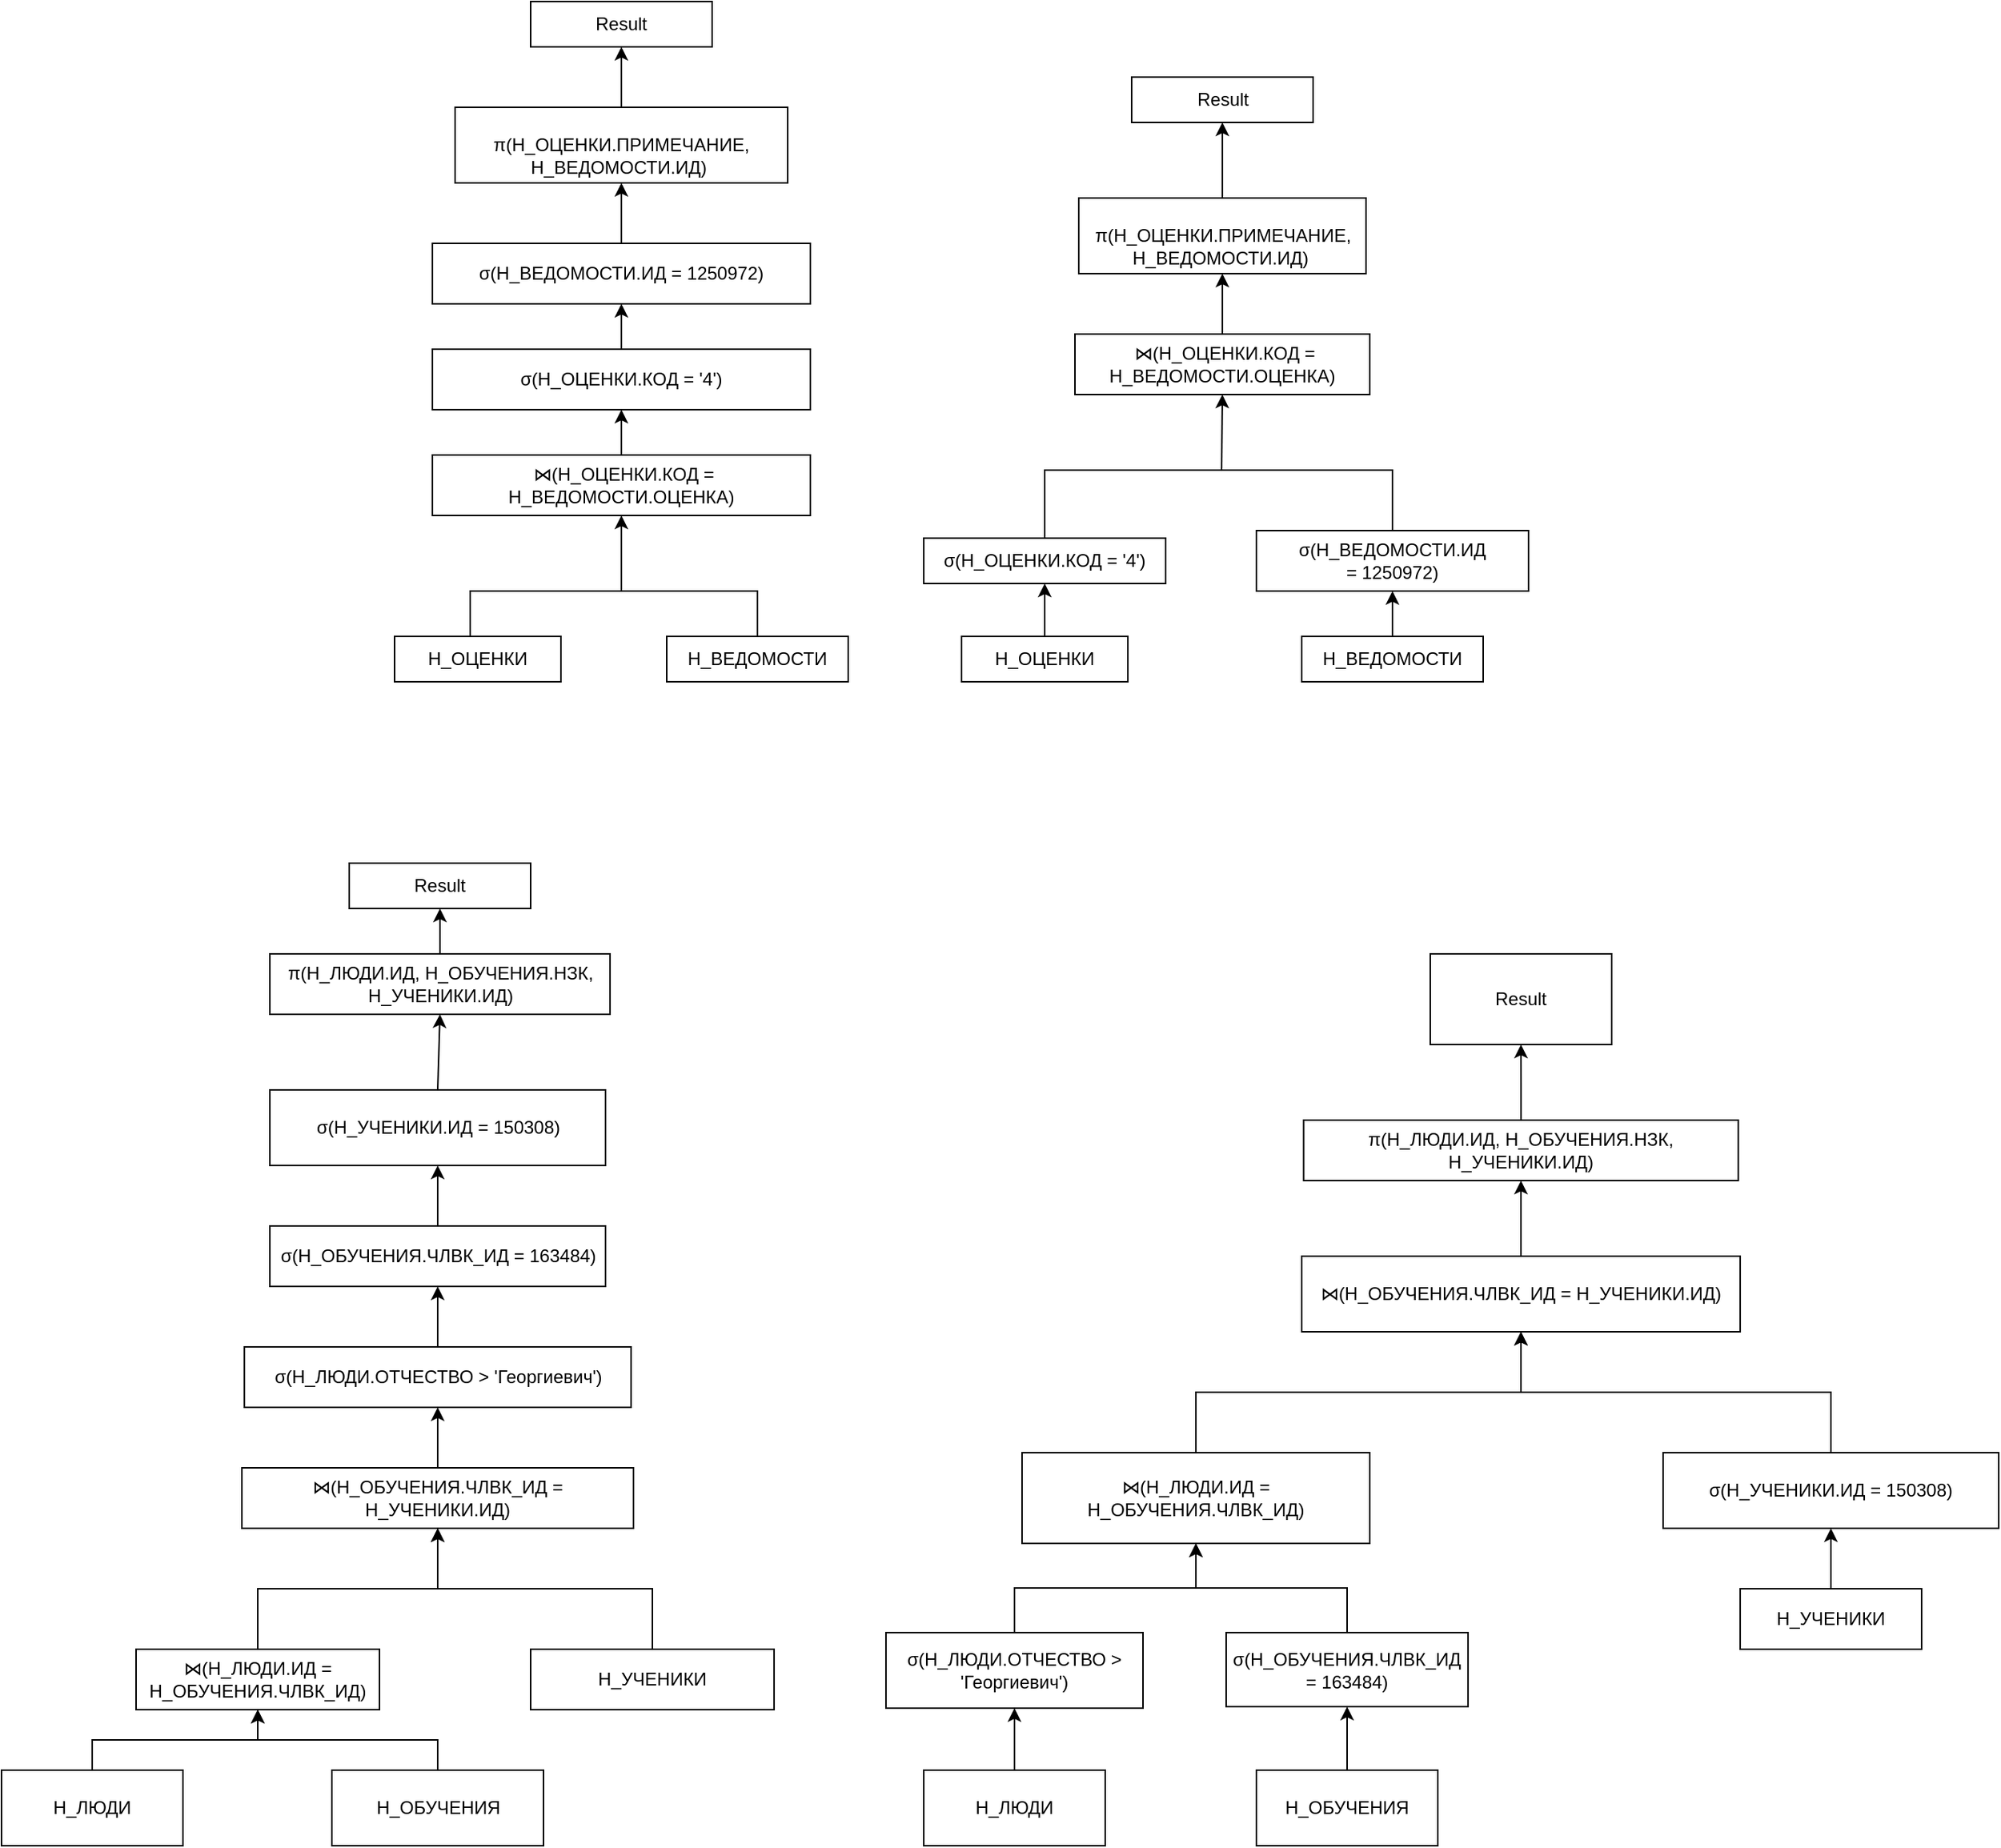 <mxfile version="21.3.0" type="device">
  <diagram name="Страница 1" id="lDATpKI6eo5mDSG3D2Ia">
    <mxGraphModel dx="1761" dy="506" grid="1" gridSize="10" guides="1" tooltips="1" connect="1" arrows="1" fold="1" page="1" pageScale="1" pageWidth="827" pageHeight="1169" math="0" shadow="0">
      <root>
        <mxCell id="0" />
        <mxCell id="1" parent="0" />
        <mxCell id="hbX5LYNreYWSJPsHMpTM-1" value="Result" style="rounded=0;whiteSpace=wrap;html=1;" vertex="1" parent="1">
          <mxGeometry x="300" y="90" width="120" height="30" as="geometry" />
        </mxCell>
        <mxCell id="hbX5LYNreYWSJPsHMpTM-2" value="" style="endArrow=classic;html=1;rounded=0;entryX=0.5;entryY=1;entryDx=0;entryDy=0;exitX=0.5;exitY=0;exitDx=0;exitDy=0;" edge="1" parent="1" source="hbX5LYNreYWSJPsHMpTM-3" target="hbX5LYNreYWSJPsHMpTM-1">
          <mxGeometry width="50" height="50" relative="1" as="geometry">
            <mxPoint x="280" y="160" as="sourcePoint" />
            <mxPoint x="240" y="120" as="targetPoint" />
          </mxGeometry>
        </mxCell>
        <mxCell id="hbX5LYNreYWSJPsHMpTM-3" value="&lt;br&gt;π(Н_ОЦЕНКИ.ПРИМЕЧАНИЕ, Н_ВЕДОМОСТИ.ИД)&amp;nbsp;" style="rounded=0;whiteSpace=wrap;html=1;" vertex="1" parent="1">
          <mxGeometry x="250" y="160" width="220" height="50" as="geometry" />
        </mxCell>
        <mxCell id="hbX5LYNreYWSJPsHMpTM-4" value="" style="endArrow=classic;html=1;rounded=0;entryX=0.5;entryY=1;entryDx=0;entryDy=0;" edge="1" parent="1" target="hbX5LYNreYWSJPsHMpTM-3">
          <mxGeometry width="50" height="50" relative="1" as="geometry">
            <mxPoint x="360" y="280" as="sourcePoint" />
            <mxPoint x="370" y="230" as="targetPoint" />
          </mxGeometry>
        </mxCell>
        <mxCell id="hbX5LYNreYWSJPsHMpTM-5" value="σ(Н_ВЕДОМОСТИ.ИД =&amp;nbsp;1250972)" style="rounded=0;whiteSpace=wrap;html=1;" vertex="1" parent="1">
          <mxGeometry x="235" y="250" width="250" height="40" as="geometry" />
        </mxCell>
        <mxCell id="hbX5LYNreYWSJPsHMpTM-6" value="σ(Н_ОЦЕНКИ.КОД = &#39;4&#39;)" style="rounded=0;whiteSpace=wrap;html=1;" vertex="1" parent="1">
          <mxGeometry x="235" y="320" width="250" height="40" as="geometry" />
        </mxCell>
        <mxCell id="hbX5LYNreYWSJPsHMpTM-7" value="" style="endArrow=classic;html=1;rounded=0;entryX=0.5;entryY=1;entryDx=0;entryDy=0;exitX=0.5;exitY=0;exitDx=0;exitDy=0;" edge="1" parent="1" source="hbX5LYNreYWSJPsHMpTM-6" target="hbX5LYNreYWSJPsHMpTM-5">
          <mxGeometry width="50" height="50" relative="1" as="geometry">
            <mxPoint x="310" y="370" as="sourcePoint" />
            <mxPoint x="360" y="330" as="targetPoint" />
          </mxGeometry>
        </mxCell>
        <mxCell id="hbX5LYNreYWSJPsHMpTM-8" value="Н_ОЦЕНКИ" style="rounded=0;whiteSpace=wrap;html=1;" vertex="1" parent="1">
          <mxGeometry x="210" y="510" width="110" height="30" as="geometry" />
        </mxCell>
        <mxCell id="hbX5LYNreYWSJPsHMpTM-9" value="Н_ВЕДОМОСТИ" style="rounded=0;whiteSpace=wrap;html=1;" vertex="1" parent="1">
          <mxGeometry x="390" y="510" width="120" height="30" as="geometry" />
        </mxCell>
        <mxCell id="hbX5LYNreYWSJPsHMpTM-11" value="" style="endArrow=none;html=1;rounded=0;entryX=0.5;entryY=0;entryDx=0;entryDy=0;" edge="1" parent="1" target="hbX5LYNreYWSJPsHMpTM-9">
          <mxGeometry width="50" height="50" relative="1" as="geometry">
            <mxPoint x="260" y="510" as="sourcePoint" />
            <mxPoint x="490" y="420" as="targetPoint" />
            <Array as="points">
              <mxPoint x="260" y="480" />
              <mxPoint x="350" y="480" />
              <mxPoint x="370" y="480" />
              <mxPoint x="450" y="480" />
            </Array>
          </mxGeometry>
        </mxCell>
        <mxCell id="hbX5LYNreYWSJPsHMpTM-13" value="Result" style="rounded=0;whiteSpace=wrap;html=1;" vertex="1" parent="1">
          <mxGeometry x="697.5" y="140" width="120" height="30" as="geometry" />
        </mxCell>
        <mxCell id="hbX5LYNreYWSJPsHMpTM-14" value="" style="endArrow=classic;html=1;rounded=0;entryX=0.5;entryY=1;entryDx=0;entryDy=0;exitX=0.5;exitY=0;exitDx=0;exitDy=0;" edge="1" parent="1" source="hbX5LYNreYWSJPsHMpTM-15" target="hbX5LYNreYWSJPsHMpTM-13">
          <mxGeometry width="50" height="50" relative="1" as="geometry">
            <mxPoint x="710" y="160" as="sourcePoint" />
            <mxPoint x="700" y="140" as="targetPoint" />
          </mxGeometry>
        </mxCell>
        <mxCell id="hbX5LYNreYWSJPsHMpTM-15" value="&lt;br style=&quot;border-color: var(--border-color);&quot;&gt;π(Н_ОЦЕНКИ.ПРИМЕЧАНИЕ, Н_ВЕДОМОСТИ.ИД)&amp;nbsp;" style="rounded=0;whiteSpace=wrap;html=1;" vertex="1" parent="1">
          <mxGeometry x="662.5" y="220" width="190" height="50" as="geometry" />
        </mxCell>
        <mxCell id="hbX5LYNreYWSJPsHMpTM-16" value="&amp;nbsp;⋈(Н_ОЦЕНКИ.КОД = Н_ВЕДОМОСТИ.ОЦЕНКА)" style="rounded=0;whiteSpace=wrap;html=1;" vertex="1" parent="1">
          <mxGeometry x="235" y="390" width="250" height="40" as="geometry" />
        </mxCell>
        <mxCell id="hbX5LYNreYWSJPsHMpTM-17" value="" style="endArrow=classic;html=1;rounded=0;entryX=0.5;entryY=1;entryDx=0;entryDy=0;" edge="1" parent="1" target="hbX5LYNreYWSJPsHMpTM-16">
          <mxGeometry width="50" height="50" relative="1" as="geometry">
            <mxPoint x="360" y="480" as="sourcePoint" />
            <mxPoint x="190" y="490" as="targetPoint" />
          </mxGeometry>
        </mxCell>
        <mxCell id="hbX5LYNreYWSJPsHMpTM-18" value="" style="endArrow=classic;html=1;rounded=0;entryX=0.5;entryY=1;entryDx=0;entryDy=0;exitX=0.5;exitY=0;exitDx=0;exitDy=0;" edge="1" parent="1" source="hbX5LYNreYWSJPsHMpTM-16" target="hbX5LYNreYWSJPsHMpTM-6">
          <mxGeometry width="50" height="50" relative="1" as="geometry">
            <mxPoint x="160" y="450" as="sourcePoint" />
            <mxPoint x="210" y="400" as="targetPoint" />
          </mxGeometry>
        </mxCell>
        <mxCell id="hbX5LYNreYWSJPsHMpTM-19" value="" style="endArrow=classic;html=1;rounded=0;entryX=0.5;entryY=1;entryDx=0;entryDy=0;exitX=0.5;exitY=0;exitDx=0;exitDy=0;" edge="1" parent="1" source="hbX5LYNreYWSJPsHMpTM-20" target="hbX5LYNreYWSJPsHMpTM-15">
          <mxGeometry width="50" height="50" relative="1" as="geometry">
            <mxPoint x="710" y="250" as="sourcePoint" />
            <mxPoint x="710" y="270" as="targetPoint" />
          </mxGeometry>
        </mxCell>
        <mxCell id="hbX5LYNreYWSJPsHMpTM-20" value="&amp;nbsp;⋈(Н_ОЦЕНКИ.КОД = Н_ВЕДОМОСТИ.ОЦЕНКА)" style="rounded=0;whiteSpace=wrap;html=1;" vertex="1" parent="1">
          <mxGeometry x="660" y="310" width="195" height="40" as="geometry" />
        </mxCell>
        <mxCell id="hbX5LYNreYWSJPsHMpTM-21" value="Н_ОЦЕНКИ" style="rounded=0;whiteSpace=wrap;html=1;" vertex="1" parent="1">
          <mxGeometry x="585" y="510" width="110" height="30" as="geometry" />
        </mxCell>
        <mxCell id="hbX5LYNreYWSJPsHMpTM-22" value="Н_ВЕДОМОСТИ" style="rounded=0;whiteSpace=wrap;html=1;" vertex="1" parent="1">
          <mxGeometry x="810" y="510" width="120" height="30" as="geometry" />
        </mxCell>
        <mxCell id="hbX5LYNreYWSJPsHMpTM-24" value="" style="endArrow=classic;html=1;rounded=0;exitX=0.5;exitY=0;exitDx=0;exitDy=0;entryX=0.5;entryY=1;entryDx=0;entryDy=0;" edge="1" parent="1" source="hbX5LYNreYWSJPsHMpTM-21" target="hbX5LYNreYWSJPsHMpTM-26">
          <mxGeometry width="50" height="50" relative="1" as="geometry">
            <mxPoint x="630" y="480" as="sourcePoint" />
            <mxPoint x="615" y="480" as="targetPoint" />
          </mxGeometry>
        </mxCell>
        <mxCell id="hbX5LYNreYWSJPsHMpTM-25" value="" style="endArrow=classic;html=1;rounded=0;exitX=0.5;exitY=0;exitDx=0;exitDy=0;entryX=0.5;entryY=1;entryDx=0;entryDy=0;" edge="1" parent="1" source="hbX5LYNreYWSJPsHMpTM-22" target="hbX5LYNreYWSJPsHMpTM-27">
          <mxGeometry width="50" height="50" relative="1" as="geometry">
            <mxPoint x="780" y="470" as="sourcePoint" />
            <mxPoint x="800" y="480" as="targetPoint" />
          </mxGeometry>
        </mxCell>
        <mxCell id="hbX5LYNreYWSJPsHMpTM-26" value="σ(Н_ОЦЕНКИ.КОД = &#39;4&#39;)" style="rounded=0;whiteSpace=wrap;html=1;" vertex="1" parent="1">
          <mxGeometry x="560" y="445" width="160" height="30" as="geometry" />
        </mxCell>
        <mxCell id="hbX5LYNreYWSJPsHMpTM-27" value="σ(Н_ВЕДОМОСТИ.ИД =&amp;nbsp;1250972)" style="rounded=0;whiteSpace=wrap;html=1;" vertex="1" parent="1">
          <mxGeometry x="780" y="440" width="180" height="40" as="geometry" />
        </mxCell>
        <mxCell id="hbX5LYNreYWSJPsHMpTM-29" value="" style="endArrow=none;html=1;rounded=0;exitX=0.5;exitY=0;exitDx=0;exitDy=0;entryX=0.5;entryY=0;entryDx=0;entryDy=0;" edge="1" parent="1" source="hbX5LYNreYWSJPsHMpTM-26" target="hbX5LYNreYWSJPsHMpTM-27">
          <mxGeometry width="50" height="50" relative="1" as="geometry">
            <mxPoint x="740" y="430" as="sourcePoint" />
            <mxPoint x="880" y="400" as="targetPoint" />
            <Array as="points">
              <mxPoint x="640" y="400" />
              <mxPoint x="870" y="400" />
            </Array>
          </mxGeometry>
        </mxCell>
        <mxCell id="hbX5LYNreYWSJPsHMpTM-30" value="" style="endArrow=classic;html=1;rounded=0;entryX=0.5;entryY=1;entryDx=0;entryDy=0;" edge="1" parent="1" target="hbX5LYNreYWSJPsHMpTM-20">
          <mxGeometry width="50" height="50" relative="1" as="geometry">
            <mxPoint x="757" y="400" as="sourcePoint" />
            <mxPoint x="750" y="380" as="targetPoint" />
          </mxGeometry>
        </mxCell>
        <mxCell id="hbX5LYNreYWSJPsHMpTM-31" value="Result" style="rounded=0;whiteSpace=wrap;html=1;" vertex="1" parent="1">
          <mxGeometry x="180" y="660" width="120" height="30" as="geometry" />
        </mxCell>
        <mxCell id="hbX5LYNreYWSJPsHMpTM-33" value="π(Н_ЛЮДИ.ИД, Н_ОБУЧЕНИЯ.НЗК, Н_УЧЕНИКИ.ИД)" style="rounded=0;whiteSpace=wrap;html=1;" vertex="1" parent="1">
          <mxGeometry x="127.5" y="720" width="225" height="40" as="geometry" />
        </mxCell>
        <mxCell id="hbX5LYNreYWSJPsHMpTM-36" value="σ(Н_УЧЕНИКИ.ИД = 150308)" style="rounded=0;whiteSpace=wrap;html=1;" vertex="1" parent="1">
          <mxGeometry x="127.5" y="810" width="222" height="50" as="geometry" />
        </mxCell>
        <mxCell id="hbX5LYNreYWSJPsHMpTM-37" value="" style="endArrow=classic;html=1;rounded=0;exitX=0.5;exitY=0;exitDx=0;exitDy=0;entryX=0.5;entryY=1;entryDx=0;entryDy=0;" edge="1" parent="1" source="hbX5LYNreYWSJPsHMpTM-33" target="hbX5LYNreYWSJPsHMpTM-31">
          <mxGeometry width="50" height="50" relative="1" as="geometry">
            <mxPoint x="390" y="680" as="sourcePoint" />
            <mxPoint x="440" y="630" as="targetPoint" />
          </mxGeometry>
        </mxCell>
        <mxCell id="hbX5LYNreYWSJPsHMpTM-38" value="" style="endArrow=classic;html=1;rounded=0;exitX=0.5;exitY=0;exitDx=0;exitDy=0;entryX=0.5;entryY=1;entryDx=0;entryDy=0;" edge="1" parent="1" source="hbX5LYNreYWSJPsHMpTM-36" target="hbX5LYNreYWSJPsHMpTM-33">
          <mxGeometry width="50" height="50" relative="1" as="geometry">
            <mxPoint x="450" y="820" as="sourcePoint" />
            <mxPoint x="500" y="770" as="targetPoint" />
          </mxGeometry>
        </mxCell>
        <mxCell id="hbX5LYNreYWSJPsHMpTM-39" value="" style="endArrow=classic;html=1;rounded=0;entryX=0.5;entryY=1;entryDx=0;entryDy=0;exitX=0.5;exitY=0;exitDx=0;exitDy=0;" edge="1" parent="1" source="hbX5LYNreYWSJPsHMpTM-40" target="hbX5LYNreYWSJPsHMpTM-36">
          <mxGeometry width="50" height="50" relative="1" as="geometry">
            <mxPoint x="239" y="890" as="sourcePoint" />
            <mxPoint x="330" y="940" as="targetPoint" />
          </mxGeometry>
        </mxCell>
        <mxCell id="hbX5LYNreYWSJPsHMpTM-40" value="σ(Н_ОБУЧЕНИЯ.ЧЛВК_ИД = 163484)" style="rounded=0;whiteSpace=wrap;html=1;" vertex="1" parent="1">
          <mxGeometry x="127.5" y="900" width="222" height="40" as="geometry" />
        </mxCell>
        <mxCell id="hbX5LYNreYWSJPsHMpTM-43" style="edgeStyle=orthogonalEdgeStyle;rounded=0;orthogonalLoop=1;jettySize=auto;html=1;entryX=0.5;entryY=1;entryDx=0;entryDy=0;" edge="1" parent="1" source="hbX5LYNreYWSJPsHMpTM-41" target="hbX5LYNreYWSJPsHMpTM-40">
          <mxGeometry relative="1" as="geometry" />
        </mxCell>
        <mxCell id="hbX5LYNreYWSJPsHMpTM-41" value="σ(Н_ЛЮДИ.ОТЧЕСТВО &amp;gt; &#39;Георгиевич&#39;)" style="rounded=0;whiteSpace=wrap;html=1;" vertex="1" parent="1">
          <mxGeometry x="110.63" y="980" width="255.75" height="40" as="geometry" />
        </mxCell>
        <mxCell id="hbX5LYNreYWSJPsHMpTM-46" style="edgeStyle=orthogonalEdgeStyle;rounded=0;orthogonalLoop=1;jettySize=auto;html=1;" edge="1" parent="1" source="hbX5LYNreYWSJPsHMpTM-45" target="hbX5LYNreYWSJPsHMpTM-41">
          <mxGeometry relative="1" as="geometry" />
        </mxCell>
        <mxCell id="hbX5LYNreYWSJPsHMpTM-45" value="⋈(Н_ОБУЧЕНИЯ.ЧЛВК_ИД = Н_УЧЕНИКИ.ИД)" style="rounded=0;whiteSpace=wrap;html=1;" vertex="1" parent="1">
          <mxGeometry x="109" y="1060" width="259" height="40" as="geometry" />
        </mxCell>
        <mxCell id="hbX5LYNreYWSJPsHMpTM-53" style="edgeStyle=orthogonalEdgeStyle;rounded=0;orthogonalLoop=1;jettySize=auto;html=1;entryX=0.5;entryY=1;entryDx=0;entryDy=0;" edge="1" parent="1" source="hbX5LYNreYWSJPsHMpTM-47" target="hbX5LYNreYWSJPsHMpTM-45">
          <mxGeometry relative="1" as="geometry" />
        </mxCell>
        <mxCell id="hbX5LYNreYWSJPsHMpTM-47" value="⋈(Н_ЛЮДИ.ИД = Н_ОБУЧЕНИЯ.ЧЛВК_ИД)" style="rounded=0;whiteSpace=wrap;html=1;" vertex="1" parent="1">
          <mxGeometry x="39" y="1180" width="161" height="40" as="geometry" />
        </mxCell>
        <mxCell id="hbX5LYNreYWSJPsHMpTM-54" style="edgeStyle=orthogonalEdgeStyle;rounded=0;orthogonalLoop=1;jettySize=auto;html=1;entryX=0.5;entryY=1;entryDx=0;entryDy=0;" edge="1" parent="1" source="hbX5LYNreYWSJPsHMpTM-48" target="hbX5LYNreYWSJPsHMpTM-45">
          <mxGeometry relative="1" as="geometry" />
        </mxCell>
        <mxCell id="hbX5LYNreYWSJPsHMpTM-48" value="Н_УЧЕНИКИ" style="rounded=0;whiteSpace=wrap;html=1;" vertex="1" parent="1">
          <mxGeometry x="300" y="1180" width="161" height="40" as="geometry" />
        </mxCell>
        <mxCell id="hbX5LYNreYWSJPsHMpTM-51" style="edgeStyle=orthogonalEdgeStyle;rounded=0;orthogonalLoop=1;jettySize=auto;html=1;entryX=0.5;entryY=1;entryDx=0;entryDy=0;" edge="1" parent="1" source="hbX5LYNreYWSJPsHMpTM-49" target="hbX5LYNreYWSJPsHMpTM-47">
          <mxGeometry relative="1" as="geometry" />
        </mxCell>
        <mxCell id="hbX5LYNreYWSJPsHMpTM-49" value="Н_ЛЮДИ" style="rounded=0;whiteSpace=wrap;html=1;" vertex="1" parent="1">
          <mxGeometry x="-50" y="1260" width="120" height="50" as="geometry" />
        </mxCell>
        <mxCell id="hbX5LYNreYWSJPsHMpTM-52" style="edgeStyle=orthogonalEdgeStyle;rounded=0;orthogonalLoop=1;jettySize=auto;html=1;entryX=0.5;entryY=1;entryDx=0;entryDy=0;" edge="1" parent="1" source="hbX5LYNreYWSJPsHMpTM-50" target="hbX5LYNreYWSJPsHMpTM-47">
          <mxGeometry relative="1" as="geometry" />
        </mxCell>
        <mxCell id="hbX5LYNreYWSJPsHMpTM-50" value="Н_ОБУЧЕНИЯ" style="rounded=0;whiteSpace=wrap;html=1;" vertex="1" parent="1">
          <mxGeometry x="168.5" y="1260" width="140" height="50" as="geometry" />
        </mxCell>
        <mxCell id="hbX5LYNreYWSJPsHMpTM-59" style="edgeStyle=orthogonalEdgeStyle;rounded=0;orthogonalLoop=1;jettySize=auto;html=1;" edge="1" parent="1" source="hbX5LYNreYWSJPsHMpTM-55" target="hbX5LYNreYWSJPsHMpTM-58">
          <mxGeometry relative="1" as="geometry" />
        </mxCell>
        <mxCell id="hbX5LYNreYWSJPsHMpTM-55" value="Н_ЛЮДИ" style="rounded=0;whiteSpace=wrap;html=1;" vertex="1" parent="1">
          <mxGeometry x="560" y="1260" width="120" height="50" as="geometry" />
        </mxCell>
        <mxCell id="hbX5LYNreYWSJPsHMpTM-61" style="edgeStyle=orthogonalEdgeStyle;rounded=0;orthogonalLoop=1;jettySize=auto;html=1;entryX=0.5;entryY=1;entryDx=0;entryDy=0;" edge="1" parent="1" source="hbX5LYNreYWSJPsHMpTM-56" target="hbX5LYNreYWSJPsHMpTM-60">
          <mxGeometry relative="1" as="geometry" />
        </mxCell>
        <mxCell id="hbX5LYNreYWSJPsHMpTM-56" value="Н_ОБУЧЕНИЯ" style="rounded=0;whiteSpace=wrap;html=1;" vertex="1" parent="1">
          <mxGeometry x="780" y="1260" width="120" height="50" as="geometry" />
        </mxCell>
        <mxCell id="hbX5LYNreYWSJPsHMpTM-63" style="edgeStyle=orthogonalEdgeStyle;rounded=0;orthogonalLoop=1;jettySize=auto;html=1;entryX=0.5;entryY=1;entryDx=0;entryDy=0;" edge="1" parent="1" source="hbX5LYNreYWSJPsHMpTM-58" target="hbX5LYNreYWSJPsHMpTM-62">
          <mxGeometry relative="1" as="geometry" />
        </mxCell>
        <mxCell id="hbX5LYNreYWSJPsHMpTM-58" value="σ(Н_ЛЮДИ.ОТЧЕСТВО &amp;gt; &#39;Георгиевич&#39;)" style="rounded=0;whiteSpace=wrap;html=1;" vertex="1" parent="1">
          <mxGeometry x="535" y="1169" width="170" height="50" as="geometry" />
        </mxCell>
        <mxCell id="hbX5LYNreYWSJPsHMpTM-64" style="edgeStyle=orthogonalEdgeStyle;rounded=0;orthogonalLoop=1;jettySize=auto;html=1;entryX=0.5;entryY=1;entryDx=0;entryDy=0;" edge="1" parent="1" source="hbX5LYNreYWSJPsHMpTM-60" target="hbX5LYNreYWSJPsHMpTM-62">
          <mxGeometry relative="1" as="geometry" />
        </mxCell>
        <mxCell id="hbX5LYNreYWSJPsHMpTM-60" value="σ(Н_ОБУЧЕНИЯ.ЧЛВК_ИД = 163484)" style="rounded=0;whiteSpace=wrap;html=1;" vertex="1" parent="1">
          <mxGeometry x="760" y="1169" width="160" height="49" as="geometry" />
        </mxCell>
        <mxCell id="hbX5LYNreYWSJPsHMpTM-69" style="edgeStyle=orthogonalEdgeStyle;rounded=0;orthogonalLoop=1;jettySize=auto;html=1;entryX=0.5;entryY=1;entryDx=0;entryDy=0;" edge="1" parent="1" source="hbX5LYNreYWSJPsHMpTM-62" target="hbX5LYNreYWSJPsHMpTM-68">
          <mxGeometry relative="1" as="geometry" />
        </mxCell>
        <mxCell id="hbX5LYNreYWSJPsHMpTM-62" value="⋈(Н_ЛЮДИ.ИД = Н_ОБУЧЕНИЯ.ЧЛВК_ИД)" style="rounded=0;whiteSpace=wrap;html=1;" vertex="1" parent="1">
          <mxGeometry x="625" y="1050" width="230" height="60" as="geometry" />
        </mxCell>
        <mxCell id="hbX5LYNreYWSJPsHMpTM-67" style="edgeStyle=orthogonalEdgeStyle;rounded=0;orthogonalLoop=1;jettySize=auto;html=1;entryX=0.5;entryY=1;entryDx=0;entryDy=0;" edge="1" parent="1" source="hbX5LYNreYWSJPsHMpTM-65" target="hbX5LYNreYWSJPsHMpTM-66">
          <mxGeometry relative="1" as="geometry" />
        </mxCell>
        <mxCell id="hbX5LYNreYWSJPsHMpTM-65" value="Н_УЧЕНИКИ" style="rounded=0;whiteSpace=wrap;html=1;" vertex="1" parent="1">
          <mxGeometry x="1100" y="1140" width="120" height="40" as="geometry" />
        </mxCell>
        <mxCell id="hbX5LYNreYWSJPsHMpTM-70" style="edgeStyle=orthogonalEdgeStyle;rounded=0;orthogonalLoop=1;jettySize=auto;html=1;entryX=0.5;entryY=1;entryDx=0;entryDy=0;" edge="1" parent="1" source="hbX5LYNreYWSJPsHMpTM-66" target="hbX5LYNreYWSJPsHMpTM-68">
          <mxGeometry relative="1" as="geometry" />
        </mxCell>
        <mxCell id="hbX5LYNreYWSJPsHMpTM-66" value="σ(Н_УЧЕНИКИ.ИД = 150308)" style="rounded=0;whiteSpace=wrap;html=1;" vertex="1" parent="1">
          <mxGeometry x="1049" y="1050" width="222" height="50" as="geometry" />
        </mxCell>
        <mxCell id="hbX5LYNreYWSJPsHMpTM-72" style="edgeStyle=orthogonalEdgeStyle;rounded=0;orthogonalLoop=1;jettySize=auto;html=1;entryX=0.5;entryY=1;entryDx=0;entryDy=0;" edge="1" parent="1" source="hbX5LYNreYWSJPsHMpTM-68" target="hbX5LYNreYWSJPsHMpTM-71">
          <mxGeometry relative="1" as="geometry" />
        </mxCell>
        <mxCell id="hbX5LYNreYWSJPsHMpTM-68" value="⋈(Н_ОБУЧЕНИЯ.ЧЛВК_ИД = Н_УЧЕНИКИ.ИД)" style="rounded=0;whiteSpace=wrap;html=1;" vertex="1" parent="1">
          <mxGeometry x="810" y="920" width="290" height="50" as="geometry" />
        </mxCell>
        <mxCell id="hbX5LYNreYWSJPsHMpTM-75" style="edgeStyle=orthogonalEdgeStyle;rounded=0;orthogonalLoop=1;jettySize=auto;html=1;" edge="1" parent="1" source="hbX5LYNreYWSJPsHMpTM-71" target="hbX5LYNreYWSJPsHMpTM-74">
          <mxGeometry relative="1" as="geometry" />
        </mxCell>
        <mxCell id="hbX5LYNreYWSJPsHMpTM-71" value="π(Н_ЛЮДИ.ИД, Н_ОБУЧЕНИЯ.НЗК, Н_УЧЕНИКИ.ИД)" style="rounded=0;whiteSpace=wrap;html=1;" vertex="1" parent="1">
          <mxGeometry x="811.25" y="830" width="287.5" height="40" as="geometry" />
        </mxCell>
        <mxCell id="hbX5LYNreYWSJPsHMpTM-74" value="Result" style="rounded=0;whiteSpace=wrap;html=1;" vertex="1" parent="1">
          <mxGeometry x="895" y="720" width="120" height="60" as="geometry" />
        </mxCell>
      </root>
    </mxGraphModel>
  </diagram>
</mxfile>
